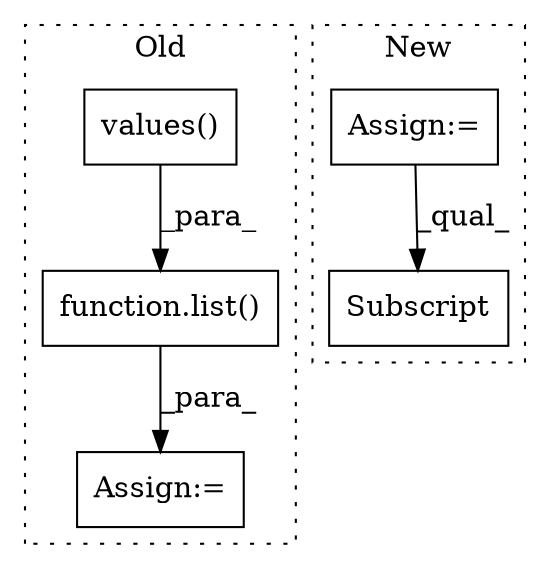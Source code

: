 digraph G {
subgraph cluster0 {
1 [label="values()" a="75" s="4499" l="10" shape="box"];
3 [label="Assign:=" a="68" s="4478" l="3" shape="box"];
4 [label="function.list()" a="75" s="4494,4509" l="5,1" shape="box"];
label = "Old";
style="dotted";
}
subgraph cluster1 {
2 [label="Subscript" a="63" s="4549,0" l="10,0" shape="box"];
5 [label="Assign:=" a="68" s="4455" l="3" shape="box"];
label = "New";
style="dotted";
}
1 -> 4 [label="_para_"];
4 -> 3 [label="_para_"];
5 -> 2 [label="_qual_"];
}